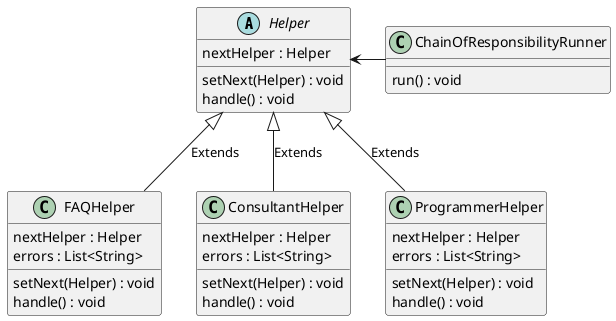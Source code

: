 @startuml
'https://plantuml.com/class-diagram

abstract class Helper {
    nextHelper : Helper
    setNext(Helper) : void
    handle() : void
}

class FAQHelper {
    nextHelper : Helper
    errors : List<String>
    setNext(Helper) : void
    handle() : void
}

class ConsultantHelper {
    nextHelper : Helper
    errors : List<String>
    setNext(Helper) : void
    handle() : void
}

class ProgrammerHelper {
    nextHelper : Helper
    errors : List<String>
    setNext(Helper) : void
    handle() : void
}

class ChainOfResponsibilityRunner {
    run() : void
}

Helper <|-- FAQHelper : Extends
Helper <|-- ConsultantHelper : Extends
Helper <|-- ProgrammerHelper : Extends

Helper <- ChainOfResponsibilityRunner

@enduml